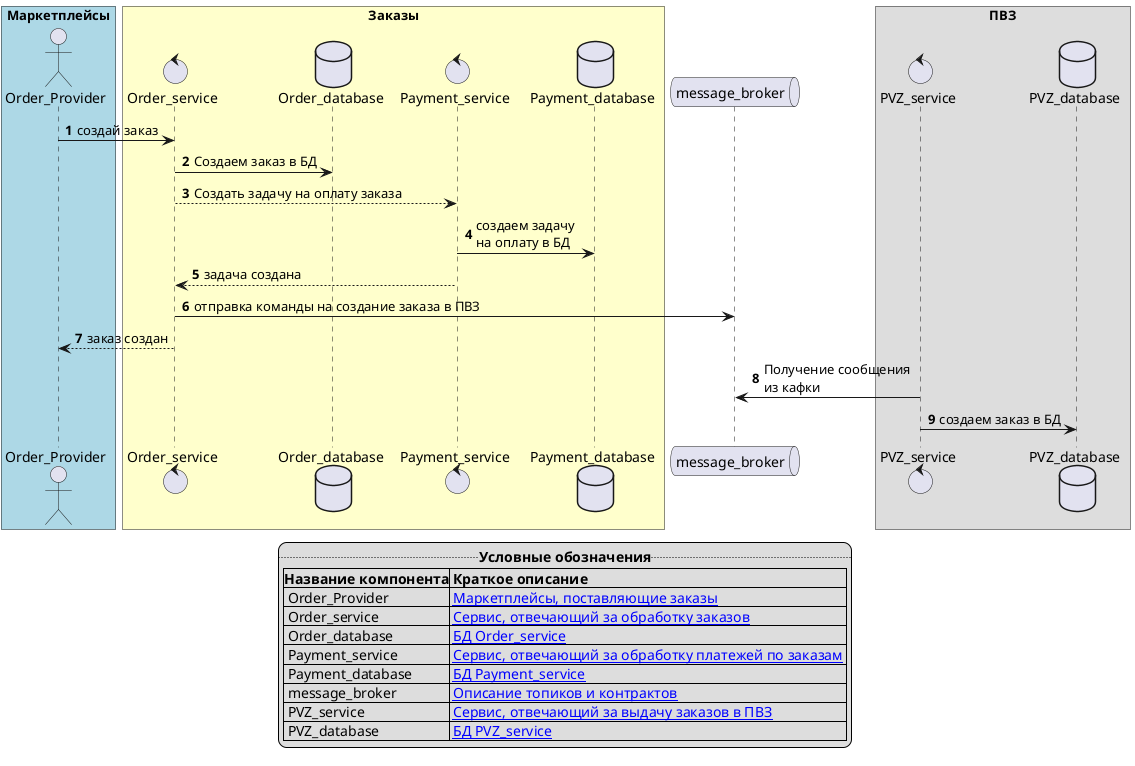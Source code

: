 @startuml

autonumber

box "Маркетплейсы" #LightBlue
actor Order_Provider order 10
end box

box "Заказы"  #Business
control Order_service order 20
database Order_database order 30
control Payment_service order 40
database Payment_database order 50
end box

queue message_broker order 60

box "ПВЗ"
control PVZ_service order 70
database PVZ_database order 80
end box


Order_Provider->Order_service: создай заказ
Order_service->Order_database: Создаем заказ в БД

Order_service-->Payment_service: Создать задачу на оплату заказа
Payment_service->Payment_database: создаем задачу \nна оплату в БД
Payment_service-->Order_service: задача создана

Order_service->message_broker: отправка команды на создание заказа в ПВЗ

Order_service-->Order_Provider: заказ создан


PVZ_service->message_broker: Получение сообщения \nиз кафки
PVZ_service->PVZ_database: создаем заказ в БД


legend
 ..**Условные обозначения**..
|**Название компонента**| **Краткое описание**|
| Order_Provider | [[http://example.com Маркетплейсы, поставляющие заказы]] |
| Order_service | [[http://example.com Сервис, отвечающий за обработку заказов]] |
| Order_database | [[http://example.com БД Order_service]]|
| Payment_service | [[http://example.com Сервис, отвечающий за обработку платежей по заказам]] |
| Payment_database | [[http://example.com БД Payment_service]] |
| message_broker | [[http://example.com Описание топиков и контрактов]] |
| PVZ_service | [[http://example.com Сервис, отвечающий за выдачу заказов в ПВЗ]] |
| PVZ_database | [[http://example.com БД PVZ_service]] |
end legend



@enduml
